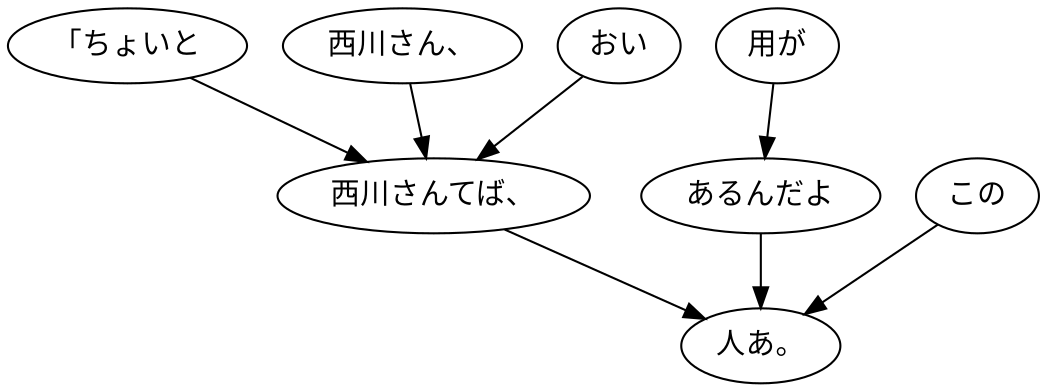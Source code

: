 digraph graph747 {
	node0 [label="「ちょいと"];
	node1 [label="西川さん、"];
	node2 [label="おい"];
	node3 [label="西川さんてば、"];
	node4 [label="用が"];
	node5 [label="あるんだよ"];
	node6 [label="この"];
	node7 [label="人あ。"];
	node0 -> node3;
	node1 -> node3;
	node2 -> node3;
	node3 -> node7;
	node4 -> node5;
	node5 -> node7;
	node6 -> node7;
}
